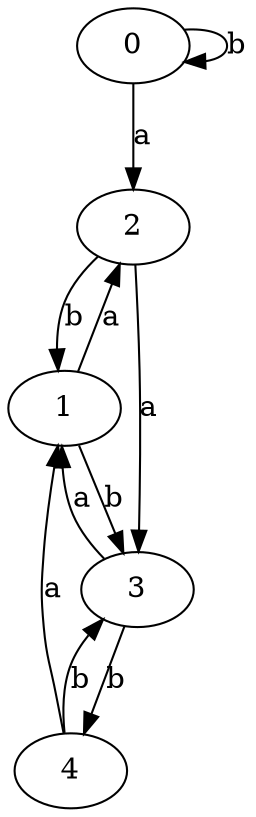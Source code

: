 digraph {
 ranksep=0.5;
 d2tdocpreamble = "\usetikzlibrary{automata}";
 d2tfigpreamble = "\tikzstyle{every state}= [ draw=blue!50,very thick,fill=blue!20]  \tikzstyle{auto}= [fill=white]";
 node [style="state"];
 edge [lblstyle="auto",topath="bend right", len=4  ]
  "0" [label="0",style = "state, accepting"];
  "1" [label="1",];
  "2" [label="2",];
  "3" [label="3",style = "state, initial"];
  "4" [label="4",];
  "0" -> "0" [label="b",topath="loop above"];
  "0" -> "2" [label="a"];
  "1" -> "2" [label="a"];
  "1" -> "3" [label="b"];
  "2" -> "1" [label="b"];
  "2" -> "3" [label="a"];
  "3" -> "1" [label="a"];
  "3" -> "4" [label="b"];
  "4" -> "1" [label="a"];
  "4" -> "3" [label="b"];
}